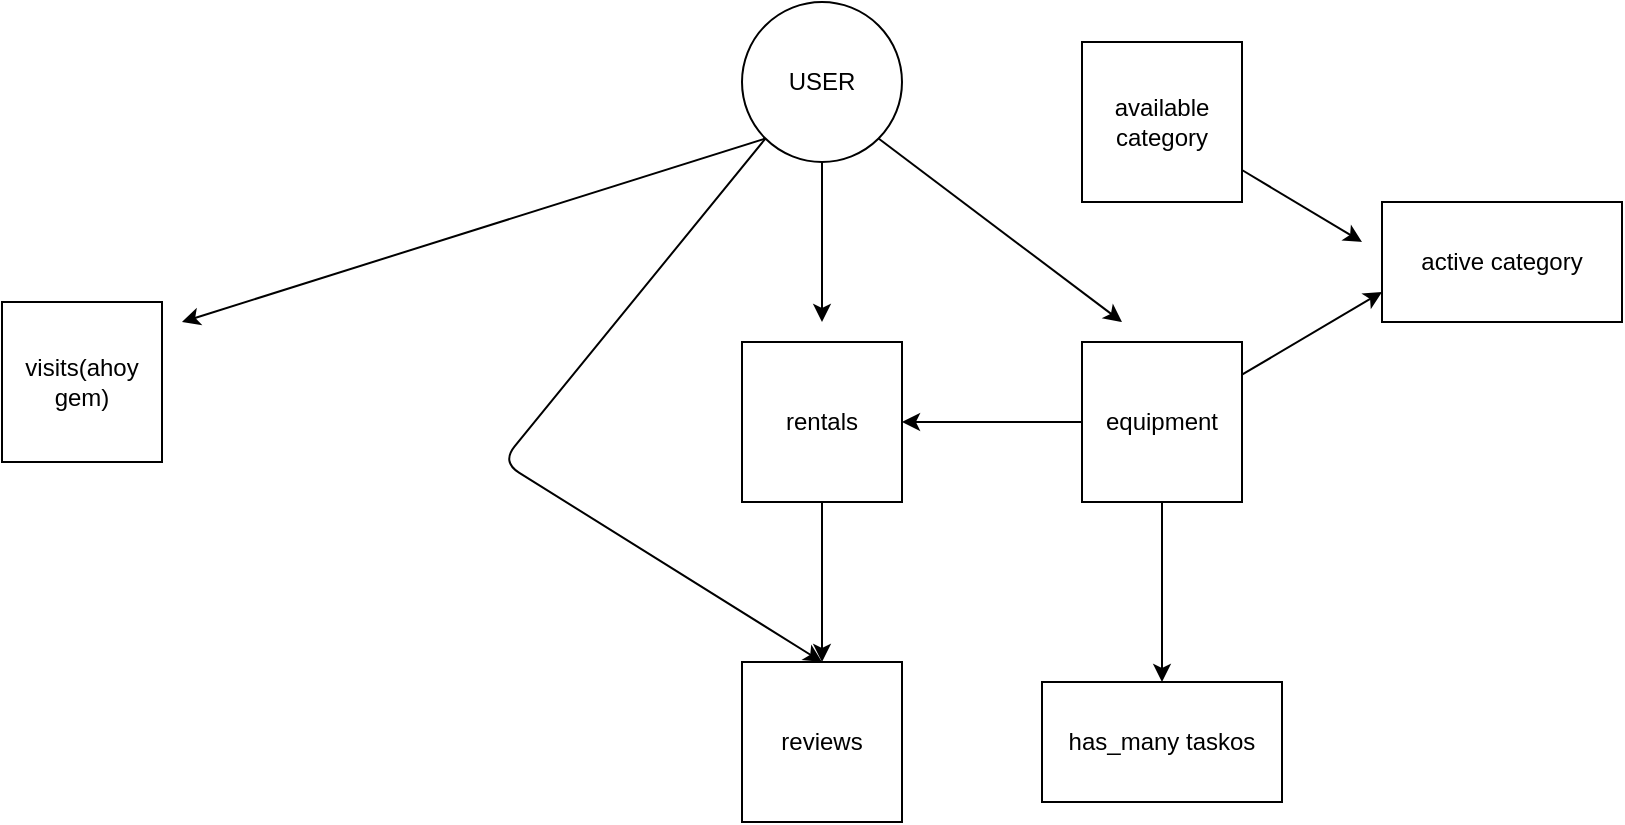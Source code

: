 <mxfile>
    <diagram id="y8NrM_HqnIIxfCqXl259" name="Page-1">
        <mxGraphModel dx="884" dy="612" grid="1" gridSize="10" guides="1" tooltips="1" connect="1" arrows="1" fold="1" page="1" pageScale="1" pageWidth="850" pageHeight="1100" math="0" shadow="0">
            <root>
                <mxCell id="0"/>
                <mxCell id="1" parent="0"/>
                <mxCell id="3" style="edgeStyle=none;html=1;exitX=0.5;exitY=1;exitDx=0;exitDy=0;" parent="1" source="2" edge="1">
                    <mxGeometry relative="1" as="geometry">
                        <mxPoint x="440" y="200" as="targetPoint"/>
                    </mxGeometry>
                </mxCell>
                <mxCell id="6" style="edgeStyle=none;html=1;exitX=1;exitY=1;exitDx=0;exitDy=0;" parent="1" source="2" edge="1">
                    <mxGeometry relative="1" as="geometry">
                        <mxPoint x="590" y="200" as="targetPoint"/>
                    </mxGeometry>
                </mxCell>
                <mxCell id="13" style="edgeStyle=none;html=1;exitX=0;exitY=1;exitDx=0;exitDy=0;" parent="1" source="2" edge="1">
                    <mxGeometry relative="1" as="geometry">
                        <mxPoint x="120" y="200" as="targetPoint"/>
                    </mxGeometry>
                </mxCell>
                <mxCell id="15" style="edgeStyle=none;html=1;exitX=0;exitY=1;exitDx=0;exitDy=0;entryX=0.5;entryY=0;entryDx=0;entryDy=0;" parent="1" source="2" target="11" edge="1">
                    <mxGeometry relative="1" as="geometry">
                        <Array as="points">
                            <mxPoint x="280" y="270"/>
                        </Array>
                    </mxGeometry>
                </mxCell>
                <mxCell id="2" value="USER" style="ellipse;whiteSpace=wrap;html=1;aspect=fixed;" parent="1" vertex="1">
                    <mxGeometry x="400" y="40" width="80" height="80" as="geometry"/>
                </mxCell>
                <mxCell id="9" value="" style="edgeStyle=none;html=1;" parent="1" source="7" target="8" edge="1">
                    <mxGeometry relative="1" as="geometry"/>
                </mxCell>
                <mxCell id="18" style="edgeStyle=none;html=1;entryX=0;entryY=0.75;entryDx=0;entryDy=0;" parent="1" source="7" target="17" edge="1">
                    <mxGeometry relative="1" as="geometry"/>
                </mxCell>
                <mxCell id="21" value="" style="edgeStyle=none;html=1;" edge="1" parent="1" source="7" target="20">
                    <mxGeometry relative="1" as="geometry"/>
                </mxCell>
                <mxCell id="7" value="equipment" style="whiteSpace=wrap;html=1;aspect=fixed;" parent="1" vertex="1">
                    <mxGeometry x="570" y="210" width="80" height="80" as="geometry"/>
                </mxCell>
                <mxCell id="12" value="" style="edgeStyle=none;html=1;" parent="1" source="8" target="11" edge="1">
                    <mxGeometry relative="1" as="geometry"/>
                </mxCell>
                <mxCell id="8" value="rentals" style="whiteSpace=wrap;html=1;aspect=fixed;" parent="1" vertex="1">
                    <mxGeometry x="400" y="210" width="80" height="80" as="geometry"/>
                </mxCell>
                <mxCell id="11" value="reviews" style="whiteSpace=wrap;html=1;aspect=fixed;" parent="1" vertex="1">
                    <mxGeometry x="400" y="370" width="80" height="80" as="geometry"/>
                </mxCell>
                <mxCell id="14" value="visits(ahoy gem)" style="whiteSpace=wrap;html=1;aspect=fixed;" parent="1" vertex="1">
                    <mxGeometry x="30" y="190" width="80" height="80" as="geometry"/>
                </mxCell>
                <mxCell id="19" style="edgeStyle=none;html=1;" parent="1" source="16" edge="1">
                    <mxGeometry relative="1" as="geometry">
                        <mxPoint x="710" y="160" as="targetPoint"/>
                    </mxGeometry>
                </mxCell>
                <mxCell id="16" value="available category" style="whiteSpace=wrap;html=1;aspect=fixed;" parent="1" vertex="1">
                    <mxGeometry x="570" y="60" width="80" height="80" as="geometry"/>
                </mxCell>
                <mxCell id="17" value="active category&lt;br&gt;" style="rounded=0;whiteSpace=wrap;html=1;" parent="1" vertex="1">
                    <mxGeometry x="720" y="140" width="120" height="60" as="geometry"/>
                </mxCell>
                <mxCell id="20" value="has_many taskos" style="whiteSpace=wrap;html=1;" vertex="1" parent="1">
                    <mxGeometry x="550" y="380" width="120" height="60" as="geometry"/>
                </mxCell>
            </root>
        </mxGraphModel>
    </diagram>
</mxfile>